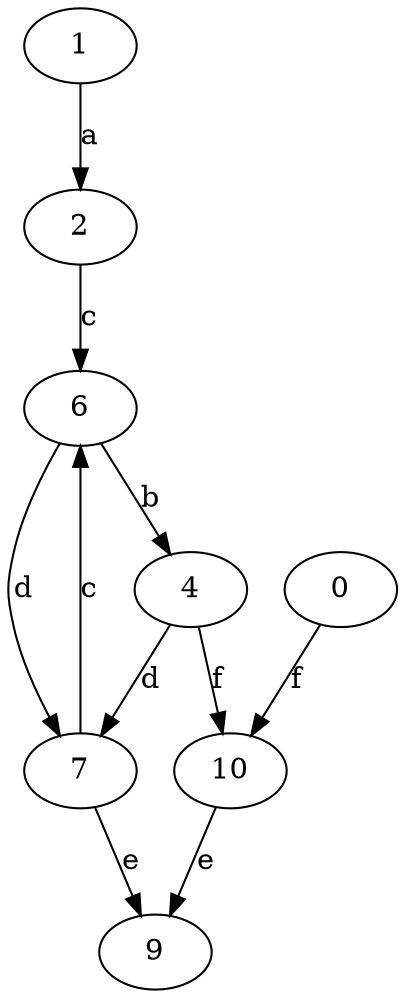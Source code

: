 strict digraph  {
1;
2;
4;
6;
0;
7;
9;
10;
1 -> 2  [label=a];
2 -> 6  [label=c];
4 -> 7  [label=d];
4 -> 10  [label=f];
6 -> 4  [label=b];
6 -> 7  [label=d];
0 -> 10  [label=f];
7 -> 6  [label=c];
7 -> 9  [label=e];
10 -> 9  [label=e];
}
